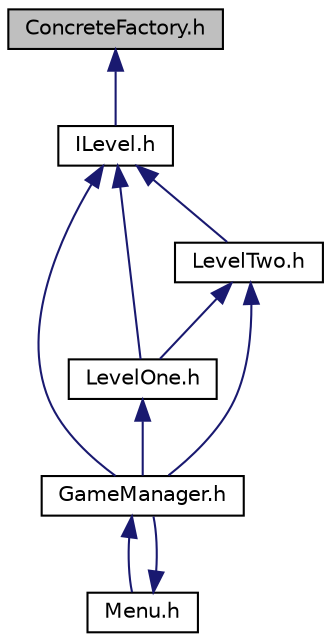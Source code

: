 digraph G
{
  edge [fontname="Helvetica",fontsize="10",labelfontname="Helvetica",labelfontsize="10"];
  node [fontname="Helvetica",fontsize="10",shape=record];
  Node1 [label="ConcreteFactory.h",height=0.2,width=0.4,color="black", fillcolor="grey75", style="filled" fontcolor="black"];
  Node1 -> Node2 [dir="back",color="midnightblue",fontsize="10",style="solid"];
  Node2 [label="ILevel.h",height=0.2,width=0.4,color="black", fillcolor="white", style="filled",URL="$_i_level_8h.html"];
  Node2 -> Node3 [dir="back",color="midnightblue",fontsize="10",style="solid"];
  Node3 [label="GameManager.h",height=0.2,width=0.4,color="black", fillcolor="white", style="filled",URL="$_game_manager_8h.html"];
  Node3 -> Node4 [dir="back",color="midnightblue",fontsize="10",style="solid"];
  Node4 [label="Menu.h",height=0.2,width=0.4,color="black", fillcolor="white", style="filled",URL="$_menu_8h.html"];
  Node4 -> Node3 [dir="back",color="midnightblue",fontsize="10",style="solid"];
  Node2 -> Node5 [dir="back",color="midnightblue",fontsize="10",style="solid"];
  Node5 [label="LevelOne.h",height=0.2,width=0.4,color="black", fillcolor="white", style="filled",URL="$_level_one_8h.html"];
  Node5 -> Node3 [dir="back",color="midnightblue",fontsize="10",style="solid"];
  Node2 -> Node6 [dir="back",color="midnightblue",fontsize="10",style="solid"];
  Node6 [label="LevelTwo.h",height=0.2,width=0.4,color="black", fillcolor="white", style="filled",URL="$_level_two_8h.html"];
  Node6 -> Node5 [dir="back",color="midnightblue",fontsize="10",style="solid"];
  Node6 -> Node3 [dir="back",color="midnightblue",fontsize="10",style="solid"];
}
